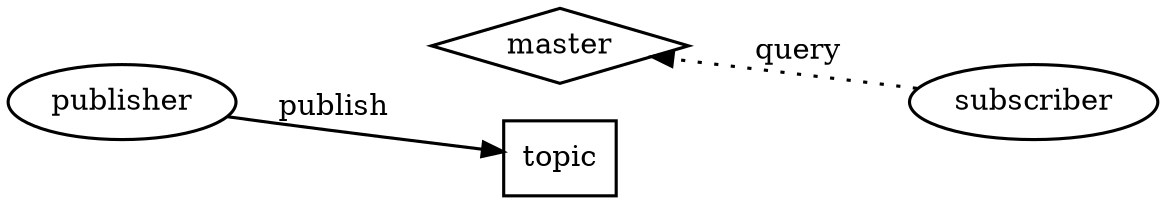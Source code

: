 digraph {
	rankdir=LR;
	edge [penwidth=1.5]
	node [penwidth=1.5]
	
	node [shape=ellipse,style=filled,fillcolor=white];
	publisher;
	subscriber;
	master [shape=diamond];
	node [shape=box,style=filled,fillcolor=white];
	topic;
	{rank=same;master;topic}
	publisher->master[style=invis,label="register"];
	publisher->topic[style="",label="publish"];
	subscriber->master[style=dotted,label="query"];
	topic->subscriber[style=invis,label="subscribe"];
}
